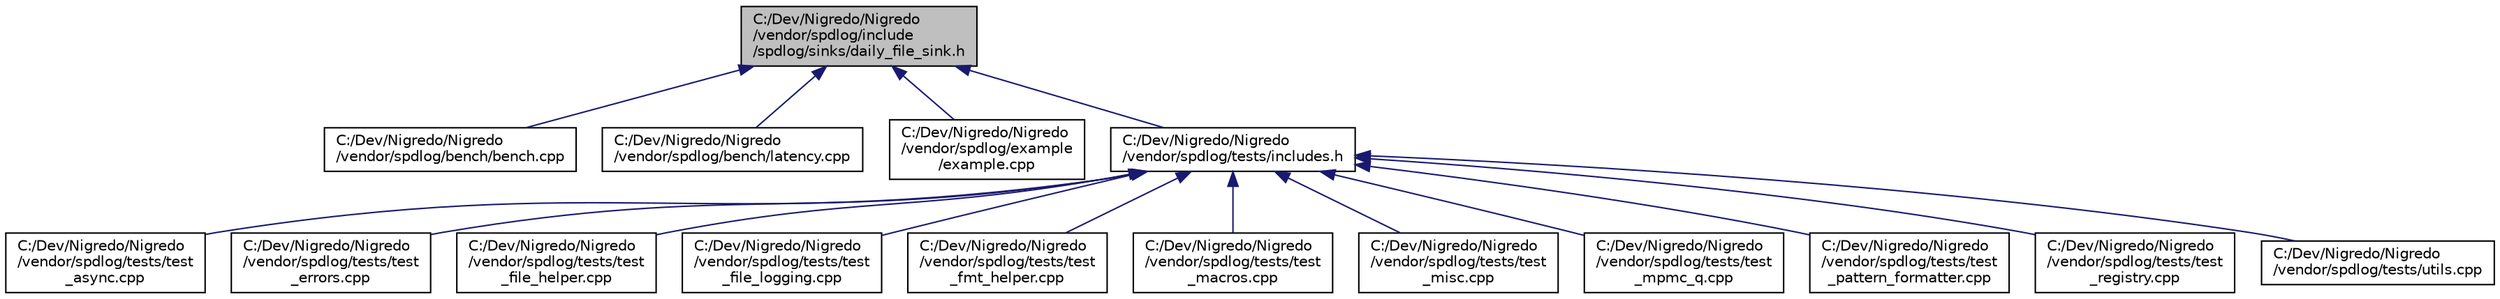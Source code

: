 digraph "C:/Dev/Nigredo/Nigredo/vendor/spdlog/include/spdlog/sinks/daily_file_sink.h"
{
  edge [fontname="Helvetica",fontsize="10",labelfontname="Helvetica",labelfontsize="10"];
  node [fontname="Helvetica",fontsize="10",shape=record];
  Node1 [label="C:/Dev/Nigredo/Nigredo\l/vendor/spdlog/include\l/spdlog/sinks/daily_file_sink.h",height=0.2,width=0.4,color="black", fillcolor="grey75", style="filled" fontcolor="black"];
  Node1 -> Node2 [dir="back",color="midnightblue",fontsize="10",style="solid",fontname="Helvetica"];
  Node2 [label="C:/Dev/Nigredo/Nigredo\l/vendor/spdlog/bench/bench.cpp",height=0.2,width=0.4,color="black", fillcolor="white", style="filled",URL="$bench_8cpp.html"];
  Node1 -> Node3 [dir="back",color="midnightblue",fontsize="10",style="solid",fontname="Helvetica"];
  Node3 [label="C:/Dev/Nigredo/Nigredo\l/vendor/spdlog/bench/latency.cpp",height=0.2,width=0.4,color="black", fillcolor="white", style="filled",URL="$latency_8cpp.html"];
  Node1 -> Node4 [dir="back",color="midnightblue",fontsize="10",style="solid",fontname="Helvetica"];
  Node4 [label="C:/Dev/Nigredo/Nigredo\l/vendor/spdlog/example\l/example.cpp",height=0.2,width=0.4,color="black", fillcolor="white", style="filled",URL="$example_8cpp.html"];
  Node1 -> Node5 [dir="back",color="midnightblue",fontsize="10",style="solid",fontname="Helvetica"];
  Node5 [label="C:/Dev/Nigredo/Nigredo\l/vendor/spdlog/tests/includes.h",height=0.2,width=0.4,color="black", fillcolor="white", style="filled",URL="$includes_8h.html"];
  Node5 -> Node6 [dir="back",color="midnightblue",fontsize="10",style="solid",fontname="Helvetica"];
  Node6 [label="C:/Dev/Nigredo/Nigredo\l/vendor/spdlog/tests/test\l_async.cpp",height=0.2,width=0.4,color="black", fillcolor="white", style="filled",URL="$test__async_8cpp.html"];
  Node5 -> Node7 [dir="back",color="midnightblue",fontsize="10",style="solid",fontname="Helvetica"];
  Node7 [label="C:/Dev/Nigredo/Nigredo\l/vendor/spdlog/tests/test\l_errors.cpp",height=0.2,width=0.4,color="black", fillcolor="white", style="filled",URL="$test__errors_8cpp.html"];
  Node5 -> Node8 [dir="back",color="midnightblue",fontsize="10",style="solid",fontname="Helvetica"];
  Node8 [label="C:/Dev/Nigredo/Nigredo\l/vendor/spdlog/tests/test\l_file_helper.cpp",height=0.2,width=0.4,color="black", fillcolor="white", style="filled",URL="$test__file__helper_8cpp.html"];
  Node5 -> Node9 [dir="back",color="midnightblue",fontsize="10",style="solid",fontname="Helvetica"];
  Node9 [label="C:/Dev/Nigredo/Nigredo\l/vendor/spdlog/tests/test\l_file_logging.cpp",height=0.2,width=0.4,color="black", fillcolor="white", style="filled",URL="$test__file__logging_8cpp.html"];
  Node5 -> Node10 [dir="back",color="midnightblue",fontsize="10",style="solid",fontname="Helvetica"];
  Node10 [label="C:/Dev/Nigredo/Nigredo\l/vendor/spdlog/tests/test\l_fmt_helper.cpp",height=0.2,width=0.4,color="black", fillcolor="white", style="filled",URL="$test__fmt__helper_8cpp.html"];
  Node5 -> Node11 [dir="back",color="midnightblue",fontsize="10",style="solid",fontname="Helvetica"];
  Node11 [label="C:/Dev/Nigredo/Nigredo\l/vendor/spdlog/tests/test\l_macros.cpp",height=0.2,width=0.4,color="black", fillcolor="white", style="filled",URL="$test__macros_8cpp.html"];
  Node5 -> Node12 [dir="back",color="midnightblue",fontsize="10",style="solid",fontname="Helvetica"];
  Node12 [label="C:/Dev/Nigredo/Nigredo\l/vendor/spdlog/tests/test\l_misc.cpp",height=0.2,width=0.4,color="black", fillcolor="white", style="filled",URL="$test__misc_8cpp.html"];
  Node5 -> Node13 [dir="back",color="midnightblue",fontsize="10",style="solid",fontname="Helvetica"];
  Node13 [label="C:/Dev/Nigredo/Nigredo\l/vendor/spdlog/tests/test\l_mpmc_q.cpp",height=0.2,width=0.4,color="black", fillcolor="white", style="filled",URL="$test__mpmc__q_8cpp.html"];
  Node5 -> Node14 [dir="back",color="midnightblue",fontsize="10",style="solid",fontname="Helvetica"];
  Node14 [label="C:/Dev/Nigredo/Nigredo\l/vendor/spdlog/tests/test\l_pattern_formatter.cpp",height=0.2,width=0.4,color="black", fillcolor="white", style="filled",URL="$test__pattern__formatter_8cpp.html"];
  Node5 -> Node15 [dir="back",color="midnightblue",fontsize="10",style="solid",fontname="Helvetica"];
  Node15 [label="C:/Dev/Nigredo/Nigredo\l/vendor/spdlog/tests/test\l_registry.cpp",height=0.2,width=0.4,color="black", fillcolor="white", style="filled",URL="$test__registry_8cpp.html"];
  Node5 -> Node16 [dir="back",color="midnightblue",fontsize="10",style="solid",fontname="Helvetica"];
  Node16 [label="C:/Dev/Nigredo/Nigredo\l/vendor/spdlog/tests/utils.cpp",height=0.2,width=0.4,color="black", fillcolor="white", style="filled",URL="$utils_8cpp.html"];
}
